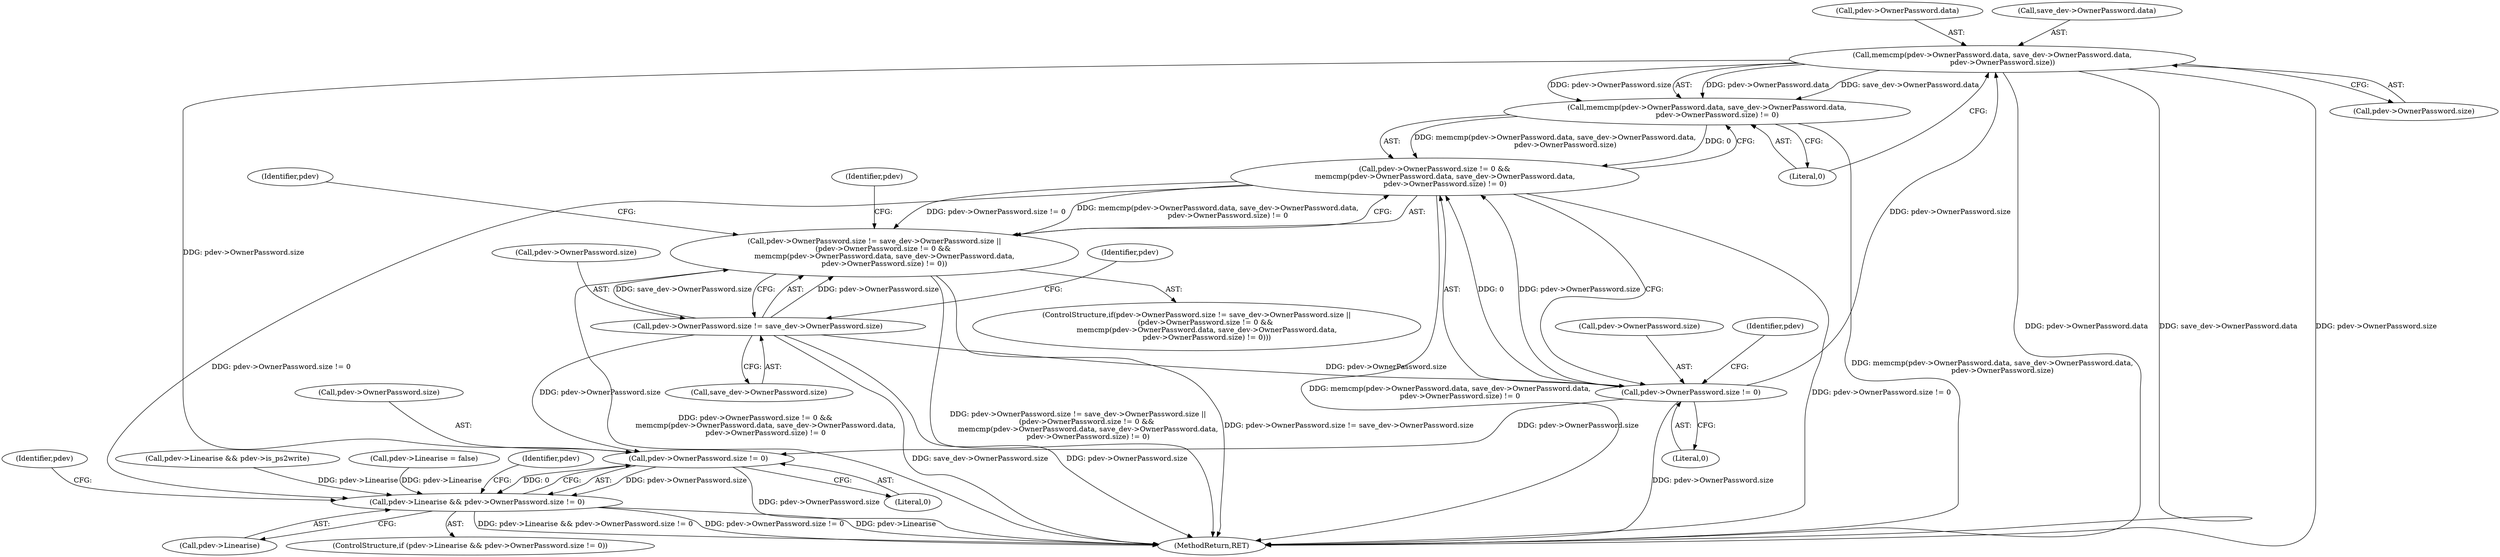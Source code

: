 digraph "0_ghostscript_c3476dde7743761a4e1d39a631716199b696b880@API" {
"1001387" [label="(Call,memcmp(pdev->OwnerPassword.data, save_dev->OwnerPassword.data,\n         pdev->OwnerPassword.size))"];
"1001379" [label="(Call,pdev->OwnerPassword.size != 0)"];
"1001367" [label="(Call,pdev->OwnerPassword.size != save_dev->OwnerPassword.size)"];
"1001386" [label="(Call,memcmp(pdev->OwnerPassword.data, save_dev->OwnerPassword.data,\n         pdev->OwnerPassword.size) != 0)"];
"1001378" [label="(Call,pdev->OwnerPassword.size != 0 &&\n         memcmp(pdev->OwnerPassword.data, save_dev->OwnerPassword.data,\n         pdev->OwnerPassword.size) != 0)"];
"1001366" [label="(Call,pdev->OwnerPassword.size != save_dev->OwnerPassword.size ||\n        (pdev->OwnerPassword.size != 0 &&\n         memcmp(pdev->OwnerPassword.data, save_dev->OwnerPassword.data,\n         pdev->OwnerPassword.size) != 0))"];
"1001449" [label="(Call,pdev->Linearise && pdev->OwnerPassword.size != 0)"];
"1001453" [label="(Call,pdev->OwnerPassword.size != 0)"];
"1001379" [label="(Call,pdev->OwnerPassword.size != 0)"];
"1001473" [label="(Identifier,pdev)"];
"1001449" [label="(Call,pdev->Linearise && pdev->OwnerPassword.size != 0)"];
"1001407" [label="(Identifier,pdev)"];
"1001448" [label="(ControlStructure,if (pdev->Linearise && pdev->OwnerPassword.size != 0))"];
"1001549" [label="(MethodReturn,RET)"];
"1001380" [label="(Call,pdev->OwnerPassword.size)"];
"1001454" [label="(Call,pdev->OwnerPassword.size)"];
"1001366" [label="(Call,pdev->OwnerPassword.size != save_dev->OwnerPassword.size ||\n        (pdev->OwnerPassword.size != 0 &&\n         memcmp(pdev->OwnerPassword.data, save_dev->OwnerPassword.data,\n         pdev->OwnerPassword.size) != 0))"];
"1001403" [label="(Literal,0)"];
"1001390" [label="(Identifier,pdev)"];
"1001382" [label="(Identifier,pdev)"];
"1001432" [label="(Identifier,pdev)"];
"1001365" [label="(ControlStructure,if(pdev->OwnerPassword.size != save_dev->OwnerPassword.size ||\n        (pdev->OwnerPassword.size != 0 &&\n         memcmp(pdev->OwnerPassword.data, save_dev->OwnerPassword.data,\n         pdev->OwnerPassword.size) != 0)))"];
"1001385" [label="(Literal,0)"];
"1001450" [label="(Call,pdev->Linearise)"];
"1001463" [label="(Identifier,pdev)"];
"1001378" [label="(Call,pdev->OwnerPassword.size != 0 &&\n         memcmp(pdev->OwnerPassword.data, save_dev->OwnerPassword.data,\n         pdev->OwnerPassword.size) != 0)"];
"1001388" [label="(Call,pdev->OwnerPassword.data)"];
"1001373" [label="(Call,save_dev->OwnerPassword.size)"];
"1001430" [label="(Call,pdev->Linearise && pdev->is_ps2write)"];
"1001459" [label="(Literal,0)"];
"1001386" [label="(Call,memcmp(pdev->OwnerPassword.data, save_dev->OwnerPassword.data,\n         pdev->OwnerPassword.size) != 0)"];
"1001453" [label="(Call,pdev->OwnerPassword.size != 0)"];
"1001443" [label="(Call,pdev->Linearise = false)"];
"1001368" [label="(Call,pdev->OwnerPassword.size)"];
"1001398" [label="(Call,pdev->OwnerPassword.size)"];
"1001367" [label="(Call,pdev->OwnerPassword.size != save_dev->OwnerPassword.size)"];
"1001393" [label="(Call,save_dev->OwnerPassword.data)"];
"1001387" [label="(Call,memcmp(pdev->OwnerPassword.data, save_dev->OwnerPassword.data,\n         pdev->OwnerPassword.size))"];
"1001387" -> "1001386"  [label="AST: "];
"1001387" -> "1001398"  [label="CFG: "];
"1001388" -> "1001387"  [label="AST: "];
"1001393" -> "1001387"  [label="AST: "];
"1001398" -> "1001387"  [label="AST: "];
"1001403" -> "1001387"  [label="CFG: "];
"1001387" -> "1001549"  [label="DDG: pdev->OwnerPassword.data"];
"1001387" -> "1001549"  [label="DDG: save_dev->OwnerPassword.data"];
"1001387" -> "1001549"  [label="DDG: pdev->OwnerPassword.size"];
"1001387" -> "1001386"  [label="DDG: pdev->OwnerPassword.data"];
"1001387" -> "1001386"  [label="DDG: save_dev->OwnerPassword.data"];
"1001387" -> "1001386"  [label="DDG: pdev->OwnerPassword.size"];
"1001379" -> "1001387"  [label="DDG: pdev->OwnerPassword.size"];
"1001387" -> "1001453"  [label="DDG: pdev->OwnerPassword.size"];
"1001379" -> "1001378"  [label="AST: "];
"1001379" -> "1001385"  [label="CFG: "];
"1001380" -> "1001379"  [label="AST: "];
"1001385" -> "1001379"  [label="AST: "];
"1001390" -> "1001379"  [label="CFG: "];
"1001378" -> "1001379"  [label="CFG: "];
"1001379" -> "1001549"  [label="DDG: pdev->OwnerPassword.size"];
"1001379" -> "1001378"  [label="DDG: pdev->OwnerPassword.size"];
"1001379" -> "1001378"  [label="DDG: 0"];
"1001367" -> "1001379"  [label="DDG: pdev->OwnerPassword.size"];
"1001379" -> "1001453"  [label="DDG: pdev->OwnerPassword.size"];
"1001367" -> "1001366"  [label="AST: "];
"1001367" -> "1001373"  [label="CFG: "];
"1001368" -> "1001367"  [label="AST: "];
"1001373" -> "1001367"  [label="AST: "];
"1001382" -> "1001367"  [label="CFG: "];
"1001366" -> "1001367"  [label="CFG: "];
"1001367" -> "1001549"  [label="DDG: save_dev->OwnerPassword.size"];
"1001367" -> "1001549"  [label="DDG: pdev->OwnerPassword.size"];
"1001367" -> "1001366"  [label="DDG: pdev->OwnerPassword.size"];
"1001367" -> "1001366"  [label="DDG: save_dev->OwnerPassword.size"];
"1001367" -> "1001453"  [label="DDG: pdev->OwnerPassword.size"];
"1001386" -> "1001378"  [label="AST: "];
"1001386" -> "1001403"  [label="CFG: "];
"1001403" -> "1001386"  [label="AST: "];
"1001378" -> "1001386"  [label="CFG: "];
"1001386" -> "1001549"  [label="DDG: memcmp(pdev->OwnerPassword.data, save_dev->OwnerPassword.data,\n         pdev->OwnerPassword.size)"];
"1001386" -> "1001378"  [label="DDG: memcmp(pdev->OwnerPassword.data, save_dev->OwnerPassword.data,\n         pdev->OwnerPassword.size)"];
"1001386" -> "1001378"  [label="DDG: 0"];
"1001378" -> "1001366"  [label="AST: "];
"1001366" -> "1001378"  [label="CFG: "];
"1001378" -> "1001549"  [label="DDG: memcmp(pdev->OwnerPassword.data, save_dev->OwnerPassword.data,\n         pdev->OwnerPassword.size) != 0"];
"1001378" -> "1001549"  [label="DDG: pdev->OwnerPassword.size != 0"];
"1001378" -> "1001366"  [label="DDG: pdev->OwnerPassword.size != 0"];
"1001378" -> "1001366"  [label="DDG: memcmp(pdev->OwnerPassword.data, save_dev->OwnerPassword.data,\n         pdev->OwnerPassword.size) != 0"];
"1001378" -> "1001449"  [label="DDG: pdev->OwnerPassword.size != 0"];
"1001366" -> "1001365"  [label="AST: "];
"1001407" -> "1001366"  [label="CFG: "];
"1001432" -> "1001366"  [label="CFG: "];
"1001366" -> "1001549"  [label="DDG: pdev->OwnerPassword.size != save_dev->OwnerPassword.size ||\n        (pdev->OwnerPassword.size != 0 &&\n         memcmp(pdev->OwnerPassword.data, save_dev->OwnerPassword.data,\n         pdev->OwnerPassword.size) != 0)"];
"1001366" -> "1001549"  [label="DDG: pdev->OwnerPassword.size != save_dev->OwnerPassword.size"];
"1001366" -> "1001549"  [label="DDG: pdev->OwnerPassword.size != 0 &&\n         memcmp(pdev->OwnerPassword.data, save_dev->OwnerPassword.data,\n         pdev->OwnerPassword.size) != 0"];
"1001449" -> "1001448"  [label="AST: "];
"1001449" -> "1001450"  [label="CFG: "];
"1001449" -> "1001453"  [label="CFG: "];
"1001450" -> "1001449"  [label="AST: "];
"1001453" -> "1001449"  [label="AST: "];
"1001463" -> "1001449"  [label="CFG: "];
"1001473" -> "1001449"  [label="CFG: "];
"1001449" -> "1001549"  [label="DDG: pdev->Linearise && pdev->OwnerPassword.size != 0"];
"1001449" -> "1001549"  [label="DDG: pdev->OwnerPassword.size != 0"];
"1001449" -> "1001549"  [label="DDG: pdev->Linearise"];
"1001443" -> "1001449"  [label="DDG: pdev->Linearise"];
"1001430" -> "1001449"  [label="DDG: pdev->Linearise"];
"1001453" -> "1001449"  [label="DDG: pdev->OwnerPassword.size"];
"1001453" -> "1001449"  [label="DDG: 0"];
"1001453" -> "1001459"  [label="CFG: "];
"1001454" -> "1001453"  [label="AST: "];
"1001459" -> "1001453"  [label="AST: "];
"1001453" -> "1001549"  [label="DDG: pdev->OwnerPassword.size"];
}
